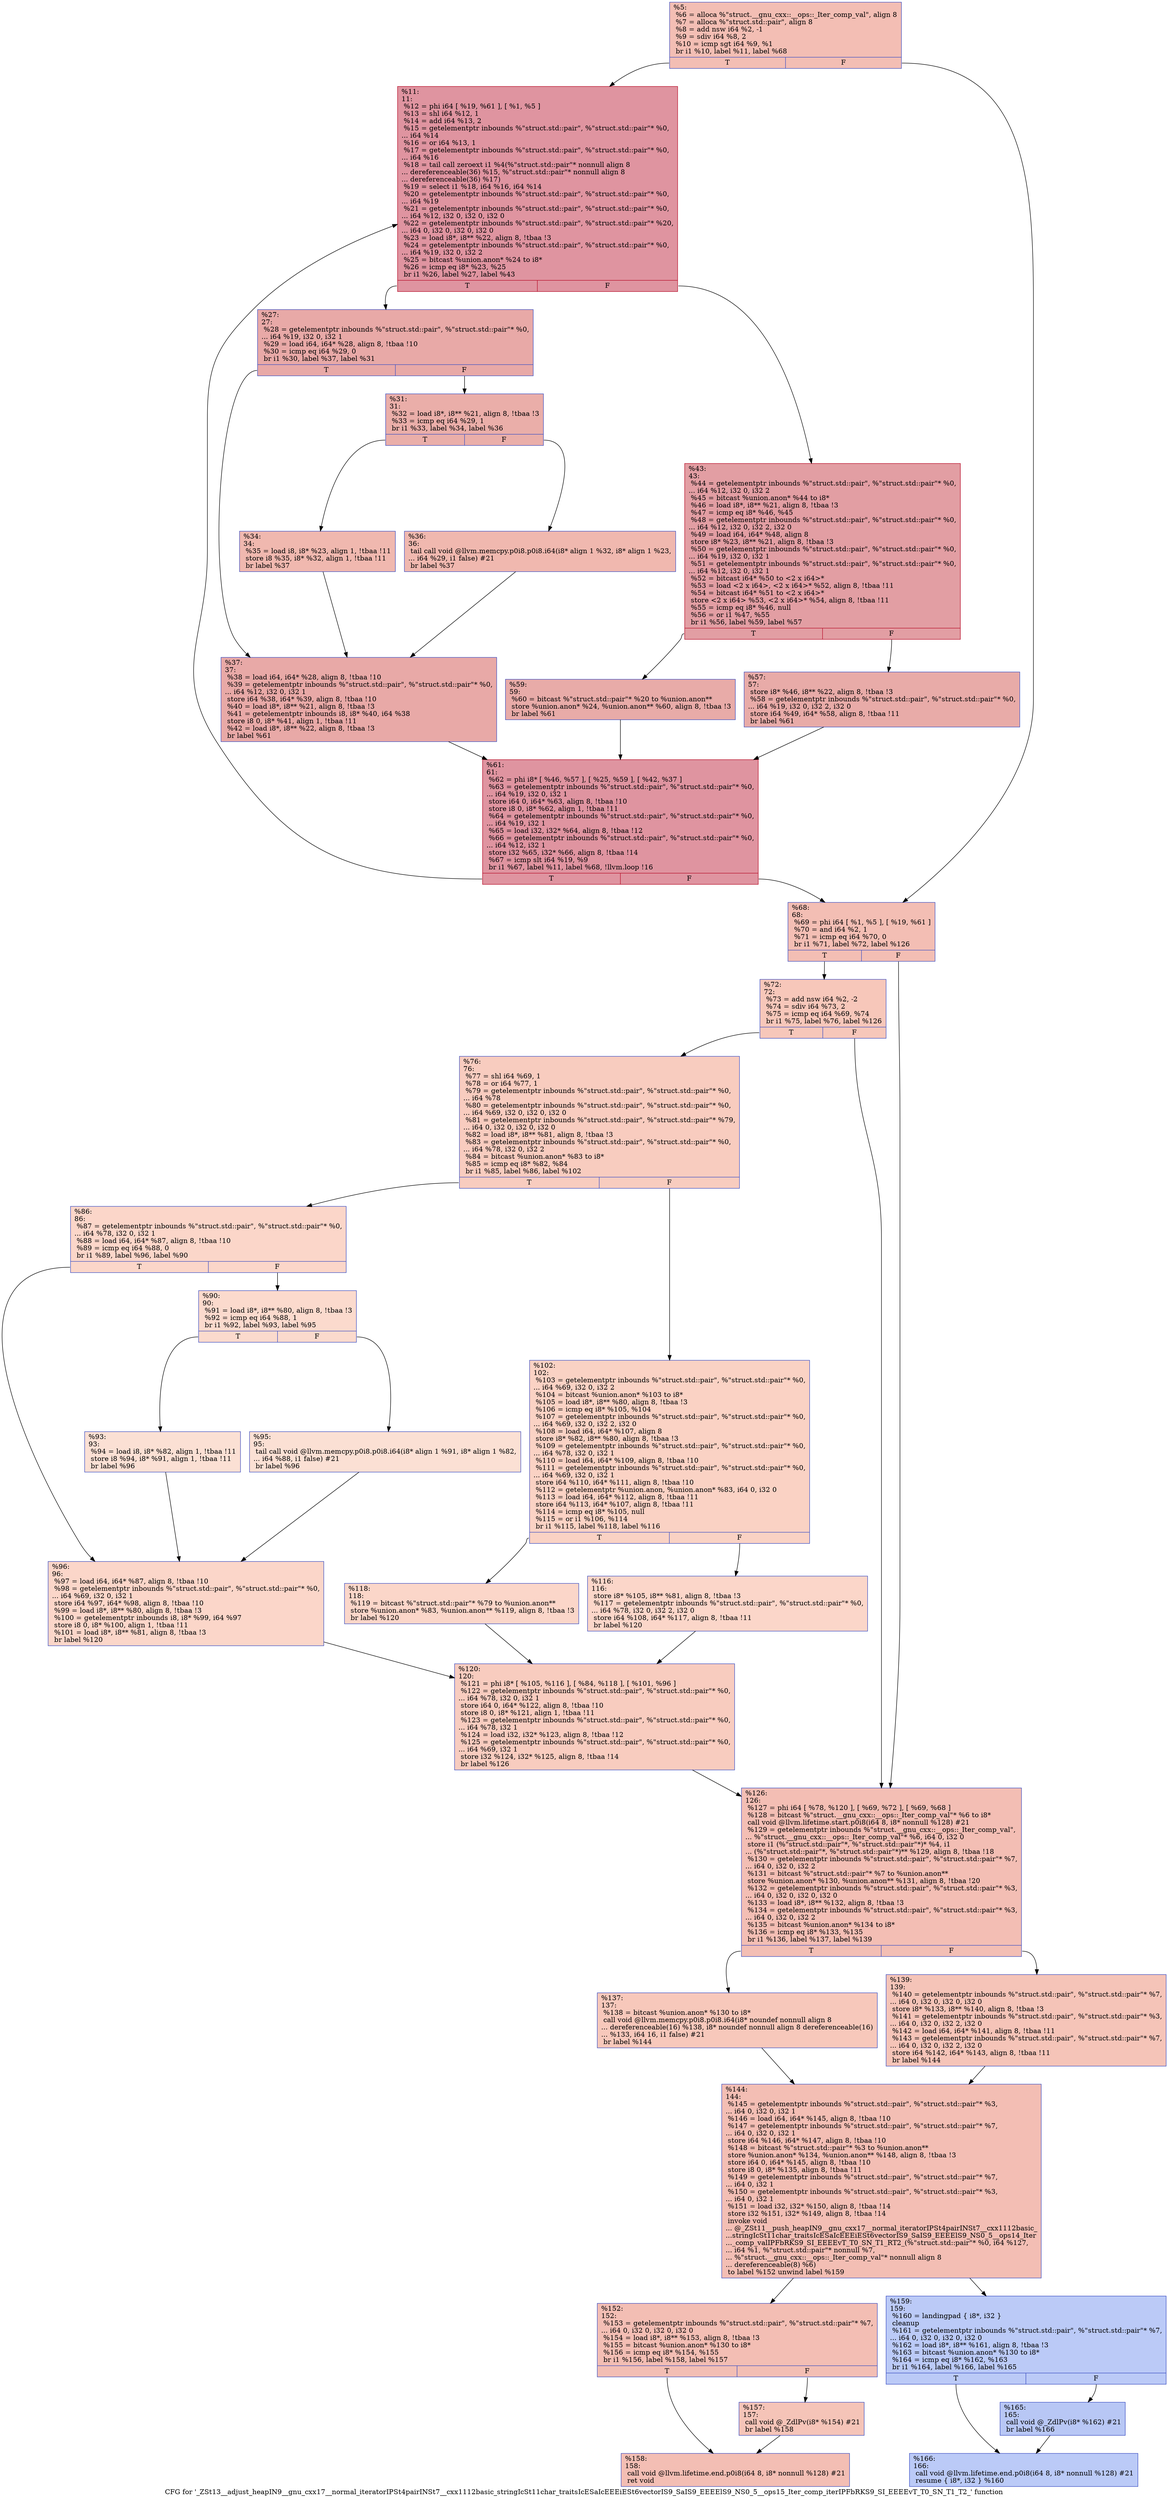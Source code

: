 digraph "CFG for '_ZSt13__adjust_heapIN9__gnu_cxx17__normal_iteratorIPSt4pairINSt7__cxx1112basic_stringIcSt11char_traitsIcESaIcEEEiESt6vectorIS9_SaIS9_EEEElS9_NS0_5__ops15_Iter_comp_iterIPFbRKS9_SI_EEEEvT_T0_SN_T1_T2_' function" {
	label="CFG for '_ZSt13__adjust_heapIN9__gnu_cxx17__normal_iteratorIPSt4pairINSt7__cxx1112basic_stringIcSt11char_traitsIcESaIcEEEiESt6vectorIS9_SaIS9_EEEElS9_NS0_5__ops15_Iter_comp_iterIPFbRKS9_SI_EEEEvT_T0_SN_T1_T2_' function";

	Node0x5652859483c0 [shape=record,color="#3d50c3ff", style=filled, fillcolor="#e36c5570",label="{%5:\l  %6 = alloca %\"struct.__gnu_cxx::__ops::_Iter_comp_val\", align 8\l  %7 = alloca %\"struct.std::pair\", align 8\l  %8 = add nsw i64 %2, -1\l  %9 = sdiv i64 %8, 2\l  %10 = icmp sgt i64 %9, %1\l  br i1 %10, label %11, label %68\l|{<s0>T|<s1>F}}"];
	Node0x5652859483c0:s0 -> Node0x565285948220;
	Node0x5652859483c0:s1 -> Node0x5652859486a0;
	Node0x565285948220 [shape=record,color="#b70d28ff", style=filled, fillcolor="#b70d2870",label="{%11:\l11:                                               \l  %12 = phi i64 [ %19, %61 ], [ %1, %5 ]\l  %13 = shl i64 %12, 1\l  %14 = add i64 %13, 2\l  %15 = getelementptr inbounds %\"struct.std::pair\", %\"struct.std::pair\"* %0,\l... i64 %14\l  %16 = or i64 %13, 1\l  %17 = getelementptr inbounds %\"struct.std::pair\", %\"struct.std::pair\"* %0,\l... i64 %16\l  %18 = tail call zeroext i1 %4(%\"struct.std::pair\"* nonnull align 8\l... dereferenceable(36) %15, %\"struct.std::pair\"* nonnull align 8\l... dereferenceable(36) %17)\l  %19 = select i1 %18, i64 %16, i64 %14\l  %20 = getelementptr inbounds %\"struct.std::pair\", %\"struct.std::pair\"* %0,\l... i64 %19\l  %21 = getelementptr inbounds %\"struct.std::pair\", %\"struct.std::pair\"* %0,\l... i64 %12, i32 0, i32 0, i32 0\l  %22 = getelementptr inbounds %\"struct.std::pair\", %\"struct.std::pair\"* %20,\l... i64 0, i32 0, i32 0, i32 0\l  %23 = load i8*, i8** %22, align 8, !tbaa !3\l  %24 = getelementptr inbounds %\"struct.std::pair\", %\"struct.std::pair\"* %0,\l... i64 %19, i32 0, i32 2\l  %25 = bitcast %union.anon* %24 to i8*\l  %26 = icmp eq i8* %23, %25\l  br i1 %26, label %27, label %43\l|{<s0>T|<s1>F}}"];
	Node0x565285948220:s0 -> Node0x565285949150;
	Node0x565285948220:s1 -> Node0x5652859491a0;
	Node0x565285949150 [shape=record,color="#3d50c3ff", style=filled, fillcolor="#ca3b3770",label="{%27:\l27:                                               \l  %28 = getelementptr inbounds %\"struct.std::pair\", %\"struct.std::pair\"* %0,\l... i64 %19, i32 0, i32 1\l  %29 = load i64, i64* %28, align 8, !tbaa !10\l  %30 = icmp eq i64 %29, 0\l  br i1 %30, label %37, label %31\l|{<s0>T|<s1>F}}"];
	Node0x565285949150:s0 -> Node0x565285949480;
	Node0x565285949150:s1 -> Node0x5652859494d0;
	Node0x5652859494d0 [shape=record,color="#3d50c3ff", style=filled, fillcolor="#d0473d70",label="{%31:\l31:                                               \l  %32 = load i8*, i8** %21, align 8, !tbaa !3\l  %33 = icmp eq i64 %29, 1\l  br i1 %33, label %34, label %36\l|{<s0>T|<s1>F}}"];
	Node0x5652859494d0:s0 -> Node0x565285949710;
	Node0x5652859494d0:s1 -> Node0x565285949760;
	Node0x565285949710 [shape=record,color="#3d50c3ff", style=filled, fillcolor="#dc5d4a70",label="{%34:\l34:                                               \l  %35 = load i8, i8* %23, align 1, !tbaa !11\l  store i8 %35, i8* %32, align 1, !tbaa !11\l  br label %37\l}"];
	Node0x565285949710 -> Node0x565285949480;
	Node0x565285949760 [shape=record,color="#3d50c3ff", style=filled, fillcolor="#dc5d4a70",label="{%36:\l36:                                               \l  tail call void @llvm.memcpy.p0i8.p0i8.i64(i8* align 1 %32, i8* align 1 %23,\l... i64 %29, i1 false) #21\l  br label %37\l}"];
	Node0x565285949760 -> Node0x565285949480;
	Node0x565285949480 [shape=record,color="#3d50c3ff", style=filled, fillcolor="#ca3b3770",label="{%37:\l37:                                               \l  %38 = load i64, i64* %28, align 8, !tbaa !10\l  %39 = getelementptr inbounds %\"struct.std::pair\", %\"struct.std::pair\"* %0,\l... i64 %12, i32 0, i32 1\l  store i64 %38, i64* %39, align 8, !tbaa !10\l  %40 = load i8*, i8** %21, align 8, !tbaa !3\l  %41 = getelementptr inbounds i8, i8* %40, i64 %38\l  store i8 0, i8* %41, align 1, !tbaa !11\l  %42 = load i8*, i8** %22, align 8, !tbaa !3\l  br label %61\l}"];
	Node0x565285949480 -> Node0x5652859487a0;
	Node0x5652859491a0 [shape=record,color="#b70d28ff", style=filled, fillcolor="#be242e70",label="{%43:\l43:                                               \l  %44 = getelementptr inbounds %\"struct.std::pair\", %\"struct.std::pair\"* %0,\l... i64 %12, i32 0, i32 2\l  %45 = bitcast %union.anon* %44 to i8*\l  %46 = load i8*, i8** %21, align 8, !tbaa !3\l  %47 = icmp eq i8* %46, %45\l  %48 = getelementptr inbounds %\"struct.std::pair\", %\"struct.std::pair\"* %0,\l... i64 %12, i32 0, i32 2, i32 0\l  %49 = load i64, i64* %48, align 8\l  store i8* %23, i8** %21, align 8, !tbaa !3\l  %50 = getelementptr inbounds %\"struct.std::pair\", %\"struct.std::pair\"* %0,\l... i64 %19, i32 0, i32 1\l  %51 = getelementptr inbounds %\"struct.std::pair\", %\"struct.std::pair\"* %0,\l... i64 %12, i32 0, i32 1\l  %52 = bitcast i64* %50 to \<2 x i64\>*\l  %53 = load \<2 x i64\>, \<2 x i64\>* %52, align 8, !tbaa !11\l  %54 = bitcast i64* %51 to \<2 x i64\>*\l  store \<2 x i64\> %53, \<2 x i64\>* %54, align 8, !tbaa !11\l  %55 = icmp eq i8* %46, null\l  %56 = or i1 %47, %55\l  br i1 %56, label %59, label %57\l|{<s0>T|<s1>F}}"];
	Node0x5652859491a0:s0 -> Node0x56528594a960;
	Node0x5652859491a0:s1 -> Node0x56528594a9b0;
	Node0x56528594a9b0 [shape=record,color="#3d50c3ff", style=filled, fillcolor="#cc403a70",label="{%57:\l57:                                               \l  store i8* %46, i8** %22, align 8, !tbaa !3\l  %58 = getelementptr inbounds %\"struct.std::pair\", %\"struct.std::pair\"* %0,\l... i64 %19, i32 0, i32 2, i32 0\l  store i64 %49, i64* %58, align 8, !tbaa !11\l  br label %61\l}"];
	Node0x56528594a9b0 -> Node0x5652859487a0;
	Node0x56528594a960 [shape=record,color="#3d50c3ff", style=filled, fillcolor="#cc403a70",label="{%59:\l59:                                               \l  %60 = bitcast %\"struct.std::pair\"* %20 to %union.anon**\l  store %union.anon* %24, %union.anon** %60, align 8, !tbaa !3\l  br label %61\l}"];
	Node0x56528594a960 -> Node0x5652859487a0;
	Node0x5652859487a0 [shape=record,color="#b70d28ff", style=filled, fillcolor="#b70d2870",label="{%61:\l61:                                               \l  %62 = phi i8* [ %46, %57 ], [ %25, %59 ], [ %42, %37 ]\l  %63 = getelementptr inbounds %\"struct.std::pair\", %\"struct.std::pair\"* %0,\l... i64 %19, i32 0, i32 1\l  store i64 0, i64* %63, align 8, !tbaa !10\l  store i8 0, i8* %62, align 1, !tbaa !11\l  %64 = getelementptr inbounds %\"struct.std::pair\", %\"struct.std::pair\"* %0,\l... i64 %19, i32 1\l  %65 = load i32, i32* %64, align 8, !tbaa !12\l  %66 = getelementptr inbounds %\"struct.std::pair\", %\"struct.std::pair\"* %0,\l... i64 %12, i32 1\l  store i32 %65, i32* %66, align 8, !tbaa !14\l  %67 = icmp slt i64 %19, %9\l  br i1 %67, label %11, label %68, !llvm.loop !16\l|{<s0>T|<s1>F}}"];
	Node0x5652859487a0:s0 -> Node0x565285948220;
	Node0x5652859487a0:s1 -> Node0x5652859486a0;
	Node0x5652859486a0 [shape=record,color="#3d50c3ff", style=filled, fillcolor="#e36c5570",label="{%68:\l68:                                               \l  %69 = phi i64 [ %1, %5 ], [ %19, %61 ]\l  %70 = and i64 %2, 1\l  %71 = icmp eq i64 %70, 0\l  br i1 %71, label %72, label %126\l|{<s0>T|<s1>F}}"];
	Node0x5652859486a0:s0 -> Node0x56528594b790;
	Node0x5652859486a0:s1 -> Node0x56528594b7e0;
	Node0x56528594b790 [shape=record,color="#3d50c3ff", style=filled, fillcolor="#ec7f6370",label="{%72:\l72:                                               \l  %73 = add nsw i64 %2, -2\l  %74 = sdiv i64 %73, 2\l  %75 = icmp eq i64 %69, %74\l  br i1 %75, label %76, label %126\l|{<s0>T|<s1>F}}"];
	Node0x56528594b790:s0 -> Node0x56528594ba90;
	Node0x56528594b790:s1 -> Node0x56528594b7e0;
	Node0x56528594ba90 [shape=record,color="#3d50c3ff", style=filled, fillcolor="#f08b6e70",label="{%76:\l76:                                               \l  %77 = shl i64 %69, 1\l  %78 = or i64 %77, 1\l  %79 = getelementptr inbounds %\"struct.std::pair\", %\"struct.std::pair\"* %0,\l... i64 %78\l  %80 = getelementptr inbounds %\"struct.std::pair\", %\"struct.std::pair\"* %0,\l... i64 %69, i32 0, i32 0, i32 0\l  %81 = getelementptr inbounds %\"struct.std::pair\", %\"struct.std::pair\"* %79,\l... i64 0, i32 0, i32 0, i32 0\l  %82 = load i8*, i8** %81, align 8, !tbaa !3\l  %83 = getelementptr inbounds %\"struct.std::pair\", %\"struct.std::pair\"* %0,\l... i64 %78, i32 0, i32 2\l  %84 = bitcast %union.anon* %83 to i8*\l  %85 = icmp eq i8* %82, %84\l  br i1 %85, label %86, label %102\l|{<s0>T|<s1>F}}"];
	Node0x56528594ba90:s0 -> Node0x56528594c1a0;
	Node0x56528594ba90:s1 -> Node0x56528594c1f0;
	Node0x56528594c1a0 [shape=record,color="#3d50c3ff", style=filled, fillcolor="#f6a38570",label="{%86:\l86:                                               \l  %87 = getelementptr inbounds %\"struct.std::pair\", %\"struct.std::pair\"* %0,\l... i64 %78, i32 0, i32 1\l  %88 = load i64, i64* %87, align 8, !tbaa !10\l  %89 = icmp eq i64 %88, 0\l  br i1 %89, label %96, label %90\l|{<s0>T|<s1>F}}"];
	Node0x56528594c1a0:s0 -> Node0x56528594c4d0;
	Node0x56528594c1a0:s1 -> Node0x56528594c520;
	Node0x56528594c520 [shape=record,color="#3d50c3ff", style=filled, fillcolor="#f7ac8e70",label="{%90:\l90:                                               \l  %91 = load i8*, i8** %80, align 8, !tbaa !3\l  %92 = icmp eq i64 %88, 1\l  br i1 %92, label %93, label %95\l|{<s0>T|<s1>F}}"];
	Node0x56528594c520:s0 -> Node0x56528594c720;
	Node0x56528594c520:s1 -> Node0x56528594c770;
	Node0x56528594c720 [shape=record,color="#3d50c3ff", style=filled, fillcolor="#f7b99e70",label="{%93:\l93:                                               \l  %94 = load i8, i8* %82, align 1, !tbaa !11\l  store i8 %94, i8* %91, align 1, !tbaa !11\l  br label %96\l}"];
	Node0x56528594c720 -> Node0x56528594c4d0;
	Node0x56528594c770 [shape=record,color="#3d50c3ff", style=filled, fillcolor="#f7b99e70",label="{%95:\l95:                                               \l  tail call void @llvm.memcpy.p0i8.p0i8.i64(i8* align 1 %91, i8* align 1 %82,\l... i64 %88, i1 false) #21\l  br label %96\l}"];
	Node0x56528594c770 -> Node0x56528594c4d0;
	Node0x56528594c4d0 [shape=record,color="#3d50c3ff", style=filled, fillcolor="#f6a38570",label="{%96:\l96:                                               \l  %97 = load i64, i64* %87, align 8, !tbaa !10\l  %98 = getelementptr inbounds %\"struct.std::pair\", %\"struct.std::pair\"* %0,\l... i64 %69, i32 0, i32 1\l  store i64 %97, i64* %98, align 8, !tbaa !10\l  %99 = load i8*, i8** %80, align 8, !tbaa !3\l  %100 = getelementptr inbounds i8, i8* %99, i64 %97\l  store i8 0, i8* %100, align 1, !tbaa !11\l  %101 = load i8*, i8** %81, align 8, !tbaa !3\l  br label %120\l}"];
	Node0x56528594c4d0 -> Node0x565285907a70;
	Node0x56528594c1f0 [shape=record,color="#3d50c3ff", style=filled, fillcolor="#f4987a70",label="{%102:\l102:                                              \l  %103 = getelementptr inbounds %\"struct.std::pair\", %\"struct.std::pair\"* %0,\l... i64 %69, i32 0, i32 2\l  %104 = bitcast %union.anon* %103 to i8*\l  %105 = load i8*, i8** %80, align 8, !tbaa !3\l  %106 = icmp eq i8* %105, %104\l  %107 = getelementptr inbounds %\"struct.std::pair\", %\"struct.std::pair\"* %0,\l... i64 %69, i32 0, i32 2, i32 0\l  %108 = load i64, i64* %107, align 8\l  store i8* %82, i8** %80, align 8, !tbaa !3\l  %109 = getelementptr inbounds %\"struct.std::pair\", %\"struct.std::pair\"* %0,\l... i64 %78, i32 0, i32 1\l  %110 = load i64, i64* %109, align 8, !tbaa !10\l  %111 = getelementptr inbounds %\"struct.std::pair\", %\"struct.std::pair\"* %0,\l... i64 %69, i32 0, i32 1\l  store i64 %110, i64* %111, align 8, !tbaa !10\l  %112 = getelementptr %union.anon, %union.anon* %83, i64 0, i32 0\l  %113 = load i64, i64* %112, align 8, !tbaa !11\l  store i64 %113, i64* %107, align 8, !tbaa !11\l  %114 = icmp eq i8* %105, null\l  %115 = or i1 %106, %114\l  br i1 %115, label %118, label %116\l|{<s0>T|<s1>F}}"];
	Node0x56528594c1f0:s0 -> Node0x56528594e6d0;
	Node0x56528594c1f0:s1 -> Node0x56528594e720;
	Node0x56528594e720 [shape=record,color="#3d50c3ff", style=filled, fillcolor="#f6a38570",label="{%116:\l116:                                              \l  store i8* %105, i8** %81, align 8, !tbaa !3\l  %117 = getelementptr inbounds %\"struct.std::pair\", %\"struct.std::pair\"* %0,\l... i64 %78, i32 0, i32 2, i32 0\l  store i64 %108, i64* %117, align 8, !tbaa !11\l  br label %120\l}"];
	Node0x56528594e720 -> Node0x565285907a70;
	Node0x56528594e6d0 [shape=record,color="#3d50c3ff", style=filled, fillcolor="#f6a38570",label="{%118:\l118:                                              \l  %119 = bitcast %\"struct.std::pair\"* %79 to %union.anon**\l  store %union.anon* %83, %union.anon** %119, align 8, !tbaa !3\l  br label %120\l}"];
	Node0x56528594e6d0 -> Node0x565285907a70;
	Node0x565285907a70 [shape=record,color="#3d50c3ff", style=filled, fillcolor="#f08b6e70",label="{%120:\l120:                                              \l  %121 = phi i8* [ %105, %116 ], [ %84, %118 ], [ %101, %96 ]\l  %122 = getelementptr inbounds %\"struct.std::pair\", %\"struct.std::pair\"* %0,\l... i64 %78, i32 0, i32 1\l  store i64 0, i64* %122, align 8, !tbaa !10\l  store i8 0, i8* %121, align 1, !tbaa !11\l  %123 = getelementptr inbounds %\"struct.std::pair\", %\"struct.std::pair\"* %0,\l... i64 %78, i32 1\l  %124 = load i32, i32* %123, align 8, !tbaa !12\l  %125 = getelementptr inbounds %\"struct.std::pair\", %\"struct.std::pair\"* %0,\l... i64 %69, i32 1\l  store i32 %124, i32* %125, align 8, !tbaa !14\l  br label %126\l}"];
	Node0x565285907a70 -> Node0x56528594b7e0;
	Node0x56528594b7e0 [shape=record,color="#3d50c3ff", style=filled, fillcolor="#e36c5570",label="{%126:\l126:                                              \l  %127 = phi i64 [ %78, %120 ], [ %69, %72 ], [ %69, %68 ]\l  %128 = bitcast %\"struct.__gnu_cxx::__ops::_Iter_comp_val\"* %6 to i8*\l  call void @llvm.lifetime.start.p0i8(i64 8, i8* nonnull %128) #21\l  %129 = getelementptr inbounds %\"struct.__gnu_cxx::__ops::_Iter_comp_val\",\l... %\"struct.__gnu_cxx::__ops::_Iter_comp_val\"* %6, i64 0, i32 0\l  store i1 (%\"struct.std::pair\"*, %\"struct.std::pair\"*)* %4, i1\l... (%\"struct.std::pair\"*, %\"struct.std::pair\"*)** %129, align 8, !tbaa !18\l  %130 = getelementptr inbounds %\"struct.std::pair\", %\"struct.std::pair\"* %7,\l... i64 0, i32 0, i32 2\l  %131 = bitcast %\"struct.std::pair\"* %7 to %union.anon**\l  store %union.anon* %130, %union.anon** %131, align 8, !tbaa !20\l  %132 = getelementptr inbounds %\"struct.std::pair\", %\"struct.std::pair\"* %3,\l... i64 0, i32 0, i32 0, i32 0\l  %133 = load i8*, i8** %132, align 8, !tbaa !3\l  %134 = getelementptr inbounds %\"struct.std::pair\", %\"struct.std::pair\"* %3,\l... i64 0, i32 0, i32 2\l  %135 = bitcast %union.anon* %134 to i8*\l  %136 = icmp eq i8* %133, %135\l  br i1 %136, label %137, label %139\l|{<s0>T|<s1>F}}"];
	Node0x56528594b7e0:s0 -> Node0x565285950360;
	Node0x56528594b7e0:s1 -> Node0x5652859503b0;
	Node0x565285950360 [shape=record,color="#3d50c3ff", style=filled, fillcolor="#ed836670",label="{%137:\l137:                                              \l  %138 = bitcast %union.anon* %130 to i8*\l  call void @llvm.memcpy.p0i8.p0i8.i64(i8* noundef nonnull align 8\l... dereferenceable(16) %138, i8* noundef nonnull align 8 dereferenceable(16)\l... %133, i64 16, i1 false) #21\l  br label %144\l}"];
	Node0x565285950360 -> Node0x5652859506b0;
	Node0x5652859503b0 [shape=record,color="#3d50c3ff", style=filled, fillcolor="#e97a5f70",label="{%139:\l139:                                              \l  %140 = getelementptr inbounds %\"struct.std::pair\", %\"struct.std::pair\"* %7,\l... i64 0, i32 0, i32 0, i32 0\l  store i8* %133, i8** %140, align 8, !tbaa !3\l  %141 = getelementptr inbounds %\"struct.std::pair\", %\"struct.std::pair\"* %3,\l... i64 0, i32 0, i32 2, i32 0\l  %142 = load i64, i64* %141, align 8, !tbaa !11\l  %143 = getelementptr inbounds %\"struct.std::pair\", %\"struct.std::pair\"* %7,\l... i64 0, i32 0, i32 2, i32 0\l  store i64 %142, i64* %143, align 8, !tbaa !11\l  br label %144\l}"];
	Node0x5652859503b0 -> Node0x5652859506b0;
	Node0x5652859506b0 [shape=record,color="#3d50c3ff", style=filled, fillcolor="#e36c5570",label="{%144:\l144:                                              \l  %145 = getelementptr inbounds %\"struct.std::pair\", %\"struct.std::pair\"* %3,\l... i64 0, i32 0, i32 1\l  %146 = load i64, i64* %145, align 8, !tbaa !10\l  %147 = getelementptr inbounds %\"struct.std::pair\", %\"struct.std::pair\"* %7,\l... i64 0, i32 0, i32 1\l  store i64 %146, i64* %147, align 8, !tbaa !10\l  %148 = bitcast %\"struct.std::pair\"* %3 to %union.anon**\l  store %union.anon* %134, %union.anon** %148, align 8, !tbaa !3\l  store i64 0, i64* %145, align 8, !tbaa !10\l  store i8 0, i8* %135, align 8, !tbaa !11\l  %149 = getelementptr inbounds %\"struct.std::pair\", %\"struct.std::pair\"* %7,\l... i64 0, i32 1\l  %150 = getelementptr inbounds %\"struct.std::pair\", %\"struct.std::pair\"* %3,\l... i64 0, i32 1\l  %151 = load i32, i32* %150, align 8, !tbaa !14\l  store i32 %151, i32* %149, align 8, !tbaa !14\l  invoke void\l... @_ZSt11__push_heapIN9__gnu_cxx17__normal_iteratorIPSt4pairINSt7__cxx1112basic_\l...stringIcSt11char_traitsIcESaIcEEEiESt6vectorIS9_SaIS9_EEEElS9_NS0_5__ops14_Iter\l..._comp_valIPFbRKS9_SI_EEEEvT_T0_SN_T1_RT2_(%\"struct.std::pair\"* %0, i64 %127,\l... i64 %1, %\"struct.std::pair\"* nonnull %7,\l... %\"struct.__gnu_cxx::__ops::_Iter_comp_val\"* nonnull align 8\l... dereferenceable(8) %6)\l          to label %152 unwind label %159\l}"];
	Node0x5652859506b0 -> Node0x5652859513d0;
	Node0x5652859506b0 -> Node0x565285951420;
	Node0x5652859513d0 [shape=record,color="#3d50c3ff", style=filled, fillcolor="#e36c5570",label="{%152:\l152:                                              \l  %153 = getelementptr inbounds %\"struct.std::pair\", %\"struct.std::pair\"* %7,\l... i64 0, i32 0, i32 0, i32 0\l  %154 = load i8*, i8** %153, align 8, !tbaa !3\l  %155 = bitcast %union.anon* %130 to i8*\l  %156 = icmp eq i8* %154, %155\l  br i1 %156, label %158, label %157\l|{<s0>T|<s1>F}}"];
	Node0x5652859513d0:s0 -> Node0x565285951980;
	Node0x5652859513d0:s1 -> Node0x5652859519d0;
	Node0x5652859519d0 [shape=record,color="#3d50c3ff", style=filled, fillcolor="#e97a5f70",label="{%157:\l157:                                              \l  call void @_ZdlPv(i8* %154) #21\l  br label %158\l}"];
	Node0x5652859519d0 -> Node0x565285951980;
	Node0x565285951980 [shape=record,color="#3d50c3ff", style=filled, fillcolor="#e36c5570",label="{%158:\l158:                                              \l  call void @llvm.lifetime.end.p0i8(i64 8, i8* nonnull %128) #21\l  ret void\l}"];
	Node0x565285951420 [shape=record,color="#3d50c3ff", style=filled, fillcolor="#6687ed70",label="{%159:\l159:                                              \l  %160 = landingpad \{ i8*, i32 \}\l          cleanup\l  %161 = getelementptr inbounds %\"struct.std::pair\", %\"struct.std::pair\"* %7,\l... i64 0, i32 0, i32 0, i32 0\l  %162 = load i8*, i8** %161, align 8, !tbaa !3\l  %163 = bitcast %union.anon* %130 to i8*\l  %164 = icmp eq i8* %162, %163\l  br i1 %164, label %166, label %165\l|{<s0>T|<s1>F}}"];
	Node0x565285951420:s0 -> Node0x565285952090;
	Node0x565285951420:s1 -> Node0x5652859520e0;
	Node0x5652859520e0 [shape=record,color="#3d50c3ff", style=filled, fillcolor="#5f7fe870",label="{%165:\l165:                                              \l  call void @_ZdlPv(i8* %162) #21\l  br label %166\l}"];
	Node0x5652859520e0 -> Node0x565285952090;
	Node0x565285952090 [shape=record,color="#3d50c3ff", style=filled, fillcolor="#6687ed70",label="{%166:\l166:                                              \l  call void @llvm.lifetime.end.p0i8(i64 8, i8* nonnull %128) #21\l  resume \{ i8*, i32 \} %160\l}"];
}
